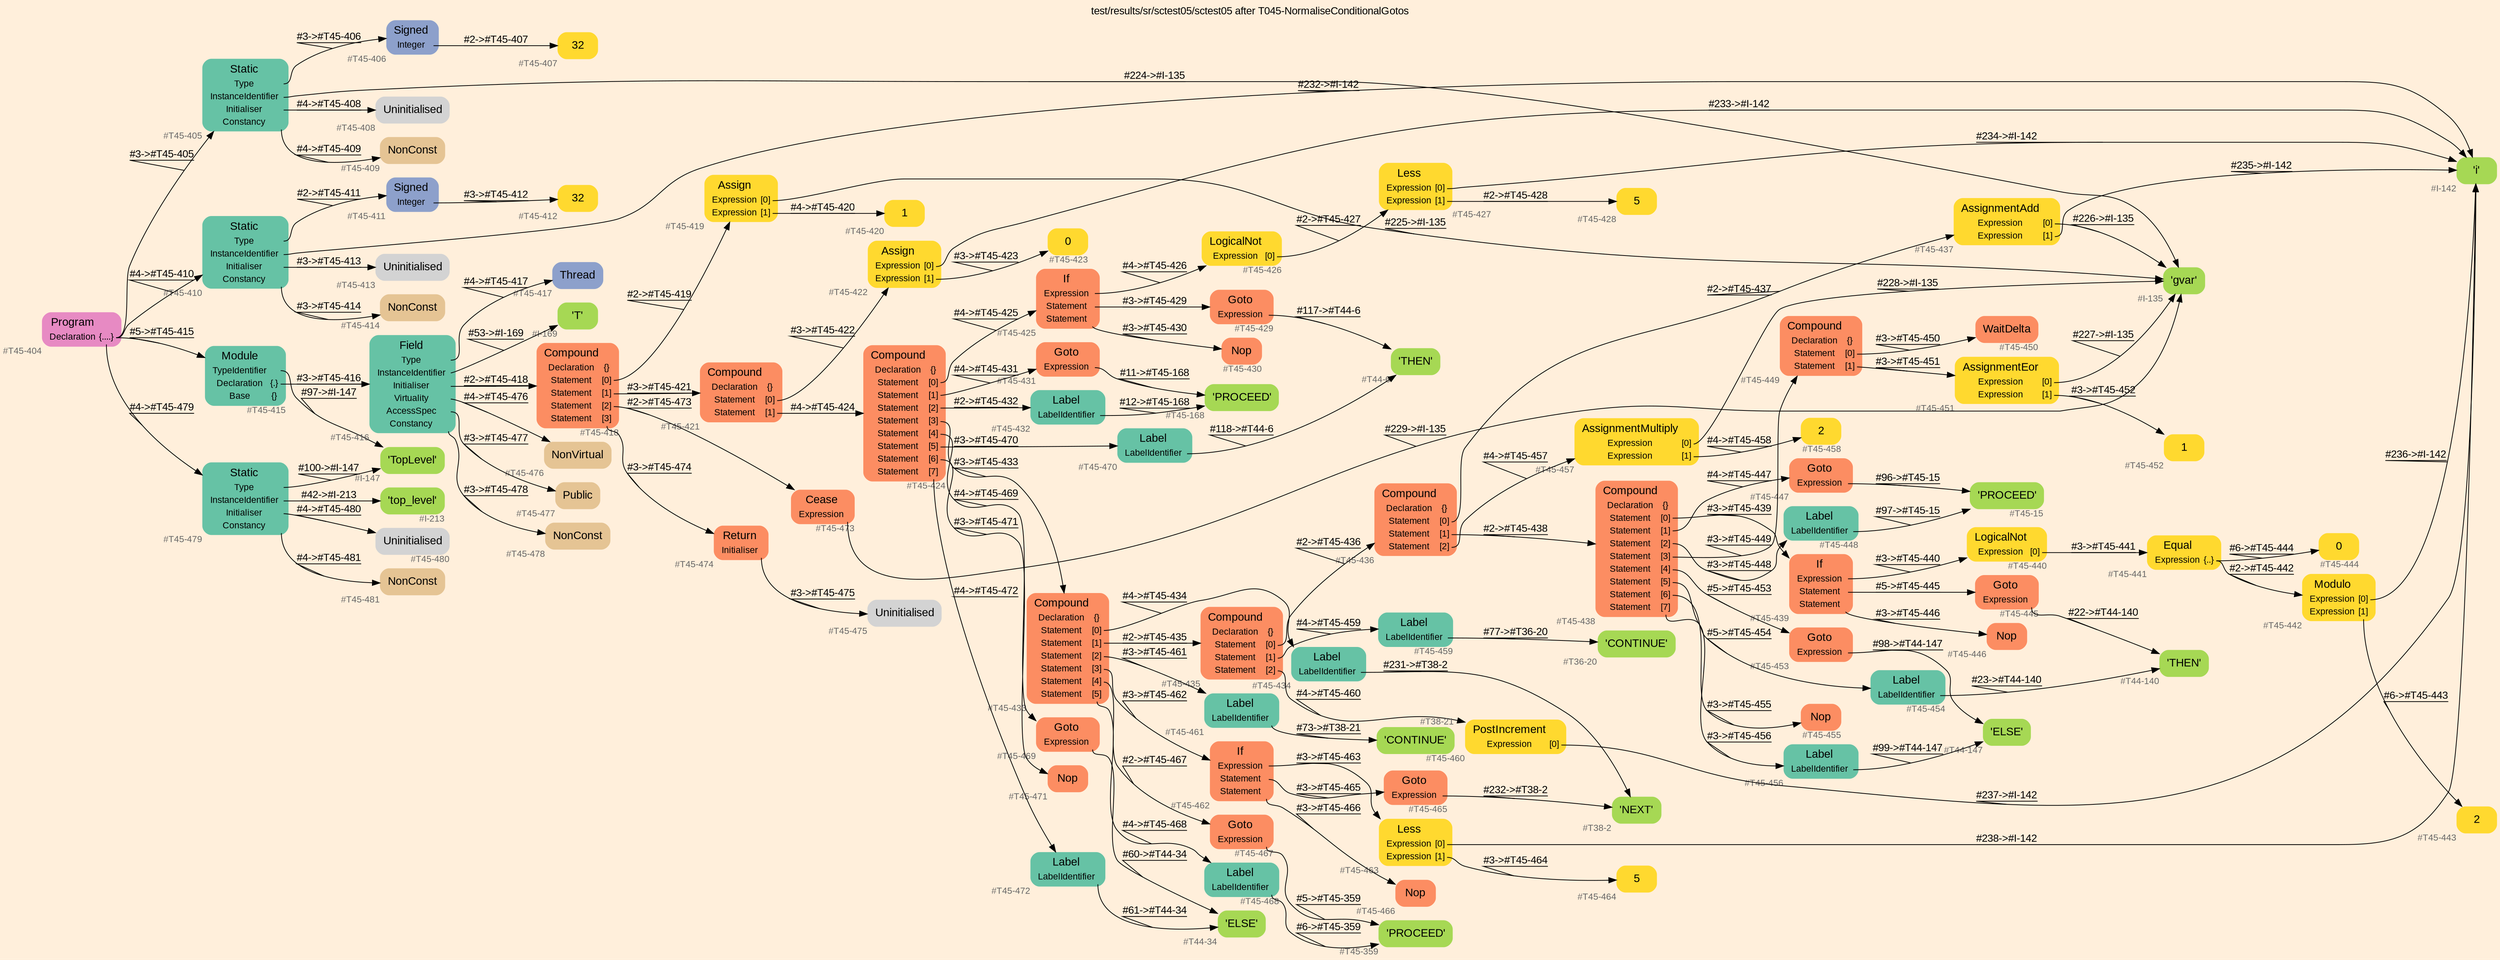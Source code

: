 digraph "test/results/sr/sctest05/sctest05 after T045-NormaliseConditionalGotos" {
label = "test/results/sr/sctest05/sctest05 after T045-NormaliseConditionalGotos"
labelloc = t
graph [
    rankdir = "LR"
    ranksep = 0.3
    bgcolor = antiquewhite1
    color = black
    fontcolor = black
    fontname = "Arial"
];
node [
    fontname = "Arial"
];
edge [
    fontname = "Arial"
];

// -------------------- node figure --------------------
// -------- block #T45-404 ----------
"#T45-404" [
    fillcolor = "/set28/4"
    xlabel = "#T45-404"
    fontsize = "12"
    fontcolor = grey40
    shape = "plaintext"
    label = <<TABLE BORDER="0" CELLBORDER="0" CELLSPACING="0">
     <TR><TD><FONT COLOR="black" POINT-SIZE="15">Program</FONT></TD></TR>
     <TR><TD><FONT COLOR="black" POINT-SIZE="12">Declaration</FONT></TD><TD PORT="port0"><FONT COLOR="black" POINT-SIZE="12">{....}</FONT></TD></TR>
    </TABLE>>
    style = "rounded,filled"
];

// -------- block #T45-405 ----------
"#T45-405" [
    fillcolor = "/set28/1"
    xlabel = "#T45-405"
    fontsize = "12"
    fontcolor = grey40
    shape = "plaintext"
    label = <<TABLE BORDER="0" CELLBORDER="0" CELLSPACING="0">
     <TR><TD><FONT COLOR="black" POINT-SIZE="15">Static</FONT></TD></TR>
     <TR><TD><FONT COLOR="black" POINT-SIZE="12">Type</FONT></TD><TD PORT="port0"></TD></TR>
     <TR><TD><FONT COLOR="black" POINT-SIZE="12">InstanceIdentifier</FONT></TD><TD PORT="port1"></TD></TR>
     <TR><TD><FONT COLOR="black" POINT-SIZE="12">Initialiser</FONT></TD><TD PORT="port2"></TD></TR>
     <TR><TD><FONT COLOR="black" POINT-SIZE="12">Constancy</FONT></TD><TD PORT="port3"></TD></TR>
    </TABLE>>
    style = "rounded,filled"
];

// -------- block #T45-406 ----------
"#T45-406" [
    fillcolor = "/set28/3"
    xlabel = "#T45-406"
    fontsize = "12"
    fontcolor = grey40
    shape = "plaintext"
    label = <<TABLE BORDER="0" CELLBORDER="0" CELLSPACING="0">
     <TR><TD><FONT COLOR="black" POINT-SIZE="15">Signed</FONT></TD></TR>
     <TR><TD><FONT COLOR="black" POINT-SIZE="12">Integer</FONT></TD><TD PORT="port0"></TD></TR>
    </TABLE>>
    style = "rounded,filled"
];

// -------- block #T45-407 ----------
"#T45-407" [
    fillcolor = "/set28/6"
    xlabel = "#T45-407"
    fontsize = "12"
    fontcolor = grey40
    shape = "plaintext"
    label = <<TABLE BORDER="0" CELLBORDER="0" CELLSPACING="0">
     <TR><TD><FONT COLOR="black" POINT-SIZE="15">32</FONT></TD></TR>
    </TABLE>>
    style = "rounded,filled"
];

// -------- block #I-135 ----------
"#I-135" [
    fillcolor = "/set28/5"
    xlabel = "#I-135"
    fontsize = "12"
    fontcolor = grey40
    shape = "plaintext"
    label = <<TABLE BORDER="0" CELLBORDER="0" CELLSPACING="0">
     <TR><TD><FONT COLOR="black" POINT-SIZE="15">'gvar'</FONT></TD></TR>
    </TABLE>>
    style = "rounded,filled"
];

// -------- block #T45-408 ----------
"#T45-408" [
    xlabel = "#T45-408"
    fontsize = "12"
    fontcolor = grey40
    shape = "plaintext"
    label = <<TABLE BORDER="0" CELLBORDER="0" CELLSPACING="0">
     <TR><TD><FONT COLOR="black" POINT-SIZE="15">Uninitialised</FONT></TD></TR>
    </TABLE>>
    style = "rounded,filled"
];

// -------- block #T45-409 ----------
"#T45-409" [
    fillcolor = "/set28/7"
    xlabel = "#T45-409"
    fontsize = "12"
    fontcolor = grey40
    shape = "plaintext"
    label = <<TABLE BORDER="0" CELLBORDER="0" CELLSPACING="0">
     <TR><TD><FONT COLOR="black" POINT-SIZE="15">NonConst</FONT></TD></TR>
    </TABLE>>
    style = "rounded,filled"
];

// -------- block #T45-410 ----------
"#T45-410" [
    fillcolor = "/set28/1"
    xlabel = "#T45-410"
    fontsize = "12"
    fontcolor = grey40
    shape = "plaintext"
    label = <<TABLE BORDER="0" CELLBORDER="0" CELLSPACING="0">
     <TR><TD><FONT COLOR="black" POINT-SIZE="15">Static</FONT></TD></TR>
     <TR><TD><FONT COLOR="black" POINT-SIZE="12">Type</FONT></TD><TD PORT="port0"></TD></TR>
     <TR><TD><FONT COLOR="black" POINT-SIZE="12">InstanceIdentifier</FONT></TD><TD PORT="port1"></TD></TR>
     <TR><TD><FONT COLOR="black" POINT-SIZE="12">Initialiser</FONT></TD><TD PORT="port2"></TD></TR>
     <TR><TD><FONT COLOR="black" POINT-SIZE="12">Constancy</FONT></TD><TD PORT="port3"></TD></TR>
    </TABLE>>
    style = "rounded,filled"
];

// -------- block #T45-411 ----------
"#T45-411" [
    fillcolor = "/set28/3"
    xlabel = "#T45-411"
    fontsize = "12"
    fontcolor = grey40
    shape = "plaintext"
    label = <<TABLE BORDER="0" CELLBORDER="0" CELLSPACING="0">
     <TR><TD><FONT COLOR="black" POINT-SIZE="15">Signed</FONT></TD></TR>
     <TR><TD><FONT COLOR="black" POINT-SIZE="12">Integer</FONT></TD><TD PORT="port0"></TD></TR>
    </TABLE>>
    style = "rounded,filled"
];

// -------- block #T45-412 ----------
"#T45-412" [
    fillcolor = "/set28/6"
    xlabel = "#T45-412"
    fontsize = "12"
    fontcolor = grey40
    shape = "plaintext"
    label = <<TABLE BORDER="0" CELLBORDER="0" CELLSPACING="0">
     <TR><TD><FONT COLOR="black" POINT-SIZE="15">32</FONT></TD></TR>
    </TABLE>>
    style = "rounded,filled"
];

// -------- block #I-142 ----------
"#I-142" [
    fillcolor = "/set28/5"
    xlabel = "#I-142"
    fontsize = "12"
    fontcolor = grey40
    shape = "plaintext"
    label = <<TABLE BORDER="0" CELLBORDER="0" CELLSPACING="0">
     <TR><TD><FONT COLOR="black" POINT-SIZE="15">'i'</FONT></TD></TR>
    </TABLE>>
    style = "rounded,filled"
];

// -------- block #T45-413 ----------
"#T45-413" [
    xlabel = "#T45-413"
    fontsize = "12"
    fontcolor = grey40
    shape = "plaintext"
    label = <<TABLE BORDER="0" CELLBORDER="0" CELLSPACING="0">
     <TR><TD><FONT COLOR="black" POINT-SIZE="15">Uninitialised</FONT></TD></TR>
    </TABLE>>
    style = "rounded,filled"
];

// -------- block #T45-414 ----------
"#T45-414" [
    fillcolor = "/set28/7"
    xlabel = "#T45-414"
    fontsize = "12"
    fontcolor = grey40
    shape = "plaintext"
    label = <<TABLE BORDER="0" CELLBORDER="0" CELLSPACING="0">
     <TR><TD><FONT COLOR="black" POINT-SIZE="15">NonConst</FONT></TD></TR>
    </TABLE>>
    style = "rounded,filled"
];

// -------- block #T45-415 ----------
"#T45-415" [
    fillcolor = "/set28/1"
    xlabel = "#T45-415"
    fontsize = "12"
    fontcolor = grey40
    shape = "plaintext"
    label = <<TABLE BORDER="0" CELLBORDER="0" CELLSPACING="0">
     <TR><TD><FONT COLOR="black" POINT-SIZE="15">Module</FONT></TD></TR>
     <TR><TD><FONT COLOR="black" POINT-SIZE="12">TypeIdentifier</FONT></TD><TD PORT="port0"></TD></TR>
     <TR><TD><FONT COLOR="black" POINT-SIZE="12">Declaration</FONT></TD><TD PORT="port1"><FONT COLOR="black" POINT-SIZE="12">{.}</FONT></TD></TR>
     <TR><TD><FONT COLOR="black" POINT-SIZE="12">Base</FONT></TD><TD PORT="port2"><FONT COLOR="black" POINT-SIZE="12">{}</FONT></TD></TR>
    </TABLE>>
    style = "rounded,filled"
];

// -------- block #I-147 ----------
"#I-147" [
    fillcolor = "/set28/5"
    xlabel = "#I-147"
    fontsize = "12"
    fontcolor = grey40
    shape = "plaintext"
    label = <<TABLE BORDER="0" CELLBORDER="0" CELLSPACING="0">
     <TR><TD><FONT COLOR="black" POINT-SIZE="15">'TopLevel'</FONT></TD></TR>
    </TABLE>>
    style = "rounded,filled"
];

// -------- block #T45-416 ----------
"#T45-416" [
    fillcolor = "/set28/1"
    xlabel = "#T45-416"
    fontsize = "12"
    fontcolor = grey40
    shape = "plaintext"
    label = <<TABLE BORDER="0" CELLBORDER="0" CELLSPACING="0">
     <TR><TD><FONT COLOR="black" POINT-SIZE="15">Field</FONT></TD></TR>
     <TR><TD><FONT COLOR="black" POINT-SIZE="12">Type</FONT></TD><TD PORT="port0"></TD></TR>
     <TR><TD><FONT COLOR="black" POINT-SIZE="12">InstanceIdentifier</FONT></TD><TD PORT="port1"></TD></TR>
     <TR><TD><FONT COLOR="black" POINT-SIZE="12">Initialiser</FONT></TD><TD PORT="port2"></TD></TR>
     <TR><TD><FONT COLOR="black" POINT-SIZE="12">Virtuality</FONT></TD><TD PORT="port3"></TD></TR>
     <TR><TD><FONT COLOR="black" POINT-SIZE="12">AccessSpec</FONT></TD><TD PORT="port4"></TD></TR>
     <TR><TD><FONT COLOR="black" POINT-SIZE="12">Constancy</FONT></TD><TD PORT="port5"></TD></TR>
    </TABLE>>
    style = "rounded,filled"
];

// -------- block #T45-417 ----------
"#T45-417" [
    fillcolor = "/set28/3"
    xlabel = "#T45-417"
    fontsize = "12"
    fontcolor = grey40
    shape = "plaintext"
    label = <<TABLE BORDER="0" CELLBORDER="0" CELLSPACING="0">
     <TR><TD><FONT COLOR="black" POINT-SIZE="15">Thread</FONT></TD></TR>
    </TABLE>>
    style = "rounded,filled"
];

// -------- block #I-169 ----------
"#I-169" [
    fillcolor = "/set28/5"
    xlabel = "#I-169"
    fontsize = "12"
    fontcolor = grey40
    shape = "plaintext"
    label = <<TABLE BORDER="0" CELLBORDER="0" CELLSPACING="0">
     <TR><TD><FONT COLOR="black" POINT-SIZE="15">'T'</FONT></TD></TR>
    </TABLE>>
    style = "rounded,filled"
];

// -------- block #T45-418 ----------
"#T45-418" [
    fillcolor = "/set28/2"
    xlabel = "#T45-418"
    fontsize = "12"
    fontcolor = grey40
    shape = "plaintext"
    label = <<TABLE BORDER="0" CELLBORDER="0" CELLSPACING="0">
     <TR><TD><FONT COLOR="black" POINT-SIZE="15">Compound</FONT></TD></TR>
     <TR><TD><FONT COLOR="black" POINT-SIZE="12">Declaration</FONT></TD><TD PORT="port0"><FONT COLOR="black" POINT-SIZE="12">{}</FONT></TD></TR>
     <TR><TD><FONT COLOR="black" POINT-SIZE="12">Statement</FONT></TD><TD PORT="port1"><FONT COLOR="black" POINT-SIZE="12">[0]</FONT></TD></TR>
     <TR><TD><FONT COLOR="black" POINT-SIZE="12">Statement</FONT></TD><TD PORT="port2"><FONT COLOR="black" POINT-SIZE="12">[1]</FONT></TD></TR>
     <TR><TD><FONT COLOR="black" POINT-SIZE="12">Statement</FONT></TD><TD PORT="port3"><FONT COLOR="black" POINT-SIZE="12">[2]</FONT></TD></TR>
     <TR><TD><FONT COLOR="black" POINT-SIZE="12">Statement</FONT></TD><TD PORT="port4"><FONT COLOR="black" POINT-SIZE="12">[3]</FONT></TD></TR>
    </TABLE>>
    style = "rounded,filled"
];

// -------- block #T45-419 ----------
"#T45-419" [
    fillcolor = "/set28/6"
    xlabel = "#T45-419"
    fontsize = "12"
    fontcolor = grey40
    shape = "plaintext"
    label = <<TABLE BORDER="0" CELLBORDER="0" CELLSPACING="0">
     <TR><TD><FONT COLOR="black" POINT-SIZE="15">Assign</FONT></TD></TR>
     <TR><TD><FONT COLOR="black" POINT-SIZE="12">Expression</FONT></TD><TD PORT="port0"><FONT COLOR="black" POINT-SIZE="12">[0]</FONT></TD></TR>
     <TR><TD><FONT COLOR="black" POINT-SIZE="12">Expression</FONT></TD><TD PORT="port1"><FONT COLOR="black" POINT-SIZE="12">[1]</FONT></TD></TR>
    </TABLE>>
    style = "rounded,filled"
];

// -------- block #T45-420 ----------
"#T45-420" [
    fillcolor = "/set28/6"
    xlabel = "#T45-420"
    fontsize = "12"
    fontcolor = grey40
    shape = "plaintext"
    label = <<TABLE BORDER="0" CELLBORDER="0" CELLSPACING="0">
     <TR><TD><FONT COLOR="black" POINT-SIZE="15">1</FONT></TD></TR>
    </TABLE>>
    style = "rounded,filled"
];

// -------- block #T45-421 ----------
"#T45-421" [
    fillcolor = "/set28/2"
    xlabel = "#T45-421"
    fontsize = "12"
    fontcolor = grey40
    shape = "plaintext"
    label = <<TABLE BORDER="0" CELLBORDER="0" CELLSPACING="0">
     <TR><TD><FONT COLOR="black" POINT-SIZE="15">Compound</FONT></TD></TR>
     <TR><TD><FONT COLOR="black" POINT-SIZE="12">Declaration</FONT></TD><TD PORT="port0"><FONT COLOR="black" POINT-SIZE="12">{}</FONT></TD></TR>
     <TR><TD><FONT COLOR="black" POINT-SIZE="12">Statement</FONT></TD><TD PORT="port1"><FONT COLOR="black" POINT-SIZE="12">[0]</FONT></TD></TR>
     <TR><TD><FONT COLOR="black" POINT-SIZE="12">Statement</FONT></TD><TD PORT="port2"><FONT COLOR="black" POINT-SIZE="12">[1]</FONT></TD></TR>
    </TABLE>>
    style = "rounded,filled"
];

// -------- block #T45-422 ----------
"#T45-422" [
    fillcolor = "/set28/6"
    xlabel = "#T45-422"
    fontsize = "12"
    fontcolor = grey40
    shape = "plaintext"
    label = <<TABLE BORDER="0" CELLBORDER="0" CELLSPACING="0">
     <TR><TD><FONT COLOR="black" POINT-SIZE="15">Assign</FONT></TD></TR>
     <TR><TD><FONT COLOR="black" POINT-SIZE="12">Expression</FONT></TD><TD PORT="port0"><FONT COLOR="black" POINT-SIZE="12">[0]</FONT></TD></TR>
     <TR><TD><FONT COLOR="black" POINT-SIZE="12">Expression</FONT></TD><TD PORT="port1"><FONT COLOR="black" POINT-SIZE="12">[1]</FONT></TD></TR>
    </TABLE>>
    style = "rounded,filled"
];

// -------- block #T45-423 ----------
"#T45-423" [
    fillcolor = "/set28/6"
    xlabel = "#T45-423"
    fontsize = "12"
    fontcolor = grey40
    shape = "plaintext"
    label = <<TABLE BORDER="0" CELLBORDER="0" CELLSPACING="0">
     <TR><TD><FONT COLOR="black" POINT-SIZE="15">0</FONT></TD></TR>
    </TABLE>>
    style = "rounded,filled"
];

// -------- block #T45-424 ----------
"#T45-424" [
    fillcolor = "/set28/2"
    xlabel = "#T45-424"
    fontsize = "12"
    fontcolor = grey40
    shape = "plaintext"
    label = <<TABLE BORDER="0" CELLBORDER="0" CELLSPACING="0">
     <TR><TD><FONT COLOR="black" POINT-SIZE="15">Compound</FONT></TD></TR>
     <TR><TD><FONT COLOR="black" POINT-SIZE="12">Declaration</FONT></TD><TD PORT="port0"><FONT COLOR="black" POINT-SIZE="12">{}</FONT></TD></TR>
     <TR><TD><FONT COLOR="black" POINT-SIZE="12">Statement</FONT></TD><TD PORT="port1"><FONT COLOR="black" POINT-SIZE="12">[0]</FONT></TD></TR>
     <TR><TD><FONT COLOR="black" POINT-SIZE="12">Statement</FONT></TD><TD PORT="port2"><FONT COLOR="black" POINT-SIZE="12">[1]</FONT></TD></TR>
     <TR><TD><FONT COLOR="black" POINT-SIZE="12">Statement</FONT></TD><TD PORT="port3"><FONT COLOR="black" POINT-SIZE="12">[2]</FONT></TD></TR>
     <TR><TD><FONT COLOR="black" POINT-SIZE="12">Statement</FONT></TD><TD PORT="port4"><FONT COLOR="black" POINT-SIZE="12">[3]</FONT></TD></TR>
     <TR><TD><FONT COLOR="black" POINT-SIZE="12">Statement</FONT></TD><TD PORT="port5"><FONT COLOR="black" POINT-SIZE="12">[4]</FONT></TD></TR>
     <TR><TD><FONT COLOR="black" POINT-SIZE="12">Statement</FONT></TD><TD PORT="port6"><FONT COLOR="black" POINT-SIZE="12">[5]</FONT></TD></TR>
     <TR><TD><FONT COLOR="black" POINT-SIZE="12">Statement</FONT></TD><TD PORT="port7"><FONT COLOR="black" POINT-SIZE="12">[6]</FONT></TD></TR>
     <TR><TD><FONT COLOR="black" POINT-SIZE="12">Statement</FONT></TD><TD PORT="port8"><FONT COLOR="black" POINT-SIZE="12">[7]</FONT></TD></TR>
    </TABLE>>
    style = "rounded,filled"
];

// -------- block #T45-425 ----------
"#T45-425" [
    fillcolor = "/set28/2"
    xlabel = "#T45-425"
    fontsize = "12"
    fontcolor = grey40
    shape = "plaintext"
    label = <<TABLE BORDER="0" CELLBORDER="0" CELLSPACING="0">
     <TR><TD><FONT COLOR="black" POINT-SIZE="15">If</FONT></TD></TR>
     <TR><TD><FONT COLOR="black" POINT-SIZE="12">Expression</FONT></TD><TD PORT="port0"></TD></TR>
     <TR><TD><FONT COLOR="black" POINT-SIZE="12">Statement</FONT></TD><TD PORT="port1"></TD></TR>
     <TR><TD><FONT COLOR="black" POINT-SIZE="12">Statement</FONT></TD><TD PORT="port2"></TD></TR>
    </TABLE>>
    style = "rounded,filled"
];

// -------- block #T45-426 ----------
"#T45-426" [
    fillcolor = "/set28/6"
    xlabel = "#T45-426"
    fontsize = "12"
    fontcolor = grey40
    shape = "plaintext"
    label = <<TABLE BORDER="0" CELLBORDER="0" CELLSPACING="0">
     <TR><TD><FONT COLOR="black" POINT-SIZE="15">LogicalNot</FONT></TD></TR>
     <TR><TD><FONT COLOR="black" POINT-SIZE="12">Expression</FONT></TD><TD PORT="port0"><FONT COLOR="black" POINT-SIZE="12">[0]</FONT></TD></TR>
    </TABLE>>
    style = "rounded,filled"
];

// -------- block #T45-427 ----------
"#T45-427" [
    fillcolor = "/set28/6"
    xlabel = "#T45-427"
    fontsize = "12"
    fontcolor = grey40
    shape = "plaintext"
    label = <<TABLE BORDER="0" CELLBORDER="0" CELLSPACING="0">
     <TR><TD><FONT COLOR="black" POINT-SIZE="15">Less</FONT></TD></TR>
     <TR><TD><FONT COLOR="black" POINT-SIZE="12">Expression</FONT></TD><TD PORT="port0"><FONT COLOR="black" POINT-SIZE="12">[0]</FONT></TD></TR>
     <TR><TD><FONT COLOR="black" POINT-SIZE="12">Expression</FONT></TD><TD PORT="port1"><FONT COLOR="black" POINT-SIZE="12">[1]</FONT></TD></TR>
    </TABLE>>
    style = "rounded,filled"
];

// -------- block #T45-428 ----------
"#T45-428" [
    fillcolor = "/set28/6"
    xlabel = "#T45-428"
    fontsize = "12"
    fontcolor = grey40
    shape = "plaintext"
    label = <<TABLE BORDER="0" CELLBORDER="0" CELLSPACING="0">
     <TR><TD><FONT COLOR="black" POINT-SIZE="15">5</FONT></TD></TR>
    </TABLE>>
    style = "rounded,filled"
];

// -------- block #T45-429 ----------
"#T45-429" [
    fillcolor = "/set28/2"
    xlabel = "#T45-429"
    fontsize = "12"
    fontcolor = grey40
    shape = "plaintext"
    label = <<TABLE BORDER="0" CELLBORDER="0" CELLSPACING="0">
     <TR><TD><FONT COLOR="black" POINT-SIZE="15">Goto</FONT></TD></TR>
     <TR><TD><FONT COLOR="black" POINT-SIZE="12">Expression</FONT></TD><TD PORT="port0"></TD></TR>
    </TABLE>>
    style = "rounded,filled"
];

// -------- block #T44-6 ----------
"#T44-6" [
    fillcolor = "/set28/5"
    xlabel = "#T44-6"
    fontsize = "12"
    fontcolor = grey40
    shape = "plaintext"
    label = <<TABLE BORDER="0" CELLBORDER="0" CELLSPACING="0">
     <TR><TD><FONT COLOR="black" POINT-SIZE="15">'THEN'</FONT></TD></TR>
    </TABLE>>
    style = "rounded,filled"
];

// -------- block #T45-430 ----------
"#T45-430" [
    fillcolor = "/set28/2"
    xlabel = "#T45-430"
    fontsize = "12"
    fontcolor = grey40
    shape = "plaintext"
    label = <<TABLE BORDER="0" CELLBORDER="0" CELLSPACING="0">
     <TR><TD><FONT COLOR="black" POINT-SIZE="15">Nop</FONT></TD></TR>
    </TABLE>>
    style = "rounded,filled"
];

// -------- block #T45-431 ----------
"#T45-431" [
    fillcolor = "/set28/2"
    xlabel = "#T45-431"
    fontsize = "12"
    fontcolor = grey40
    shape = "plaintext"
    label = <<TABLE BORDER="0" CELLBORDER="0" CELLSPACING="0">
     <TR><TD><FONT COLOR="black" POINT-SIZE="15">Goto</FONT></TD></TR>
     <TR><TD><FONT COLOR="black" POINT-SIZE="12">Expression</FONT></TD><TD PORT="port0"></TD></TR>
    </TABLE>>
    style = "rounded,filled"
];

// -------- block #T45-168 ----------
"#T45-168" [
    fillcolor = "/set28/5"
    xlabel = "#T45-168"
    fontsize = "12"
    fontcolor = grey40
    shape = "plaintext"
    label = <<TABLE BORDER="0" CELLBORDER="0" CELLSPACING="0">
     <TR><TD><FONT COLOR="black" POINT-SIZE="15">'PROCEED'</FONT></TD></TR>
    </TABLE>>
    style = "rounded,filled"
];

// -------- block #T45-432 ----------
"#T45-432" [
    fillcolor = "/set28/1"
    xlabel = "#T45-432"
    fontsize = "12"
    fontcolor = grey40
    shape = "plaintext"
    label = <<TABLE BORDER="0" CELLBORDER="0" CELLSPACING="0">
     <TR><TD><FONT COLOR="black" POINT-SIZE="15">Label</FONT></TD></TR>
     <TR><TD><FONT COLOR="black" POINT-SIZE="12">LabelIdentifier</FONT></TD><TD PORT="port0"></TD></TR>
    </TABLE>>
    style = "rounded,filled"
];

// -------- block #T45-433 ----------
"#T45-433" [
    fillcolor = "/set28/2"
    xlabel = "#T45-433"
    fontsize = "12"
    fontcolor = grey40
    shape = "plaintext"
    label = <<TABLE BORDER="0" CELLBORDER="0" CELLSPACING="0">
     <TR><TD><FONT COLOR="black" POINT-SIZE="15">Compound</FONT></TD></TR>
     <TR><TD><FONT COLOR="black" POINT-SIZE="12">Declaration</FONT></TD><TD PORT="port0"><FONT COLOR="black" POINT-SIZE="12">{}</FONT></TD></TR>
     <TR><TD><FONT COLOR="black" POINT-SIZE="12">Statement</FONT></TD><TD PORT="port1"><FONT COLOR="black" POINT-SIZE="12">[0]</FONT></TD></TR>
     <TR><TD><FONT COLOR="black" POINT-SIZE="12">Statement</FONT></TD><TD PORT="port2"><FONT COLOR="black" POINT-SIZE="12">[1]</FONT></TD></TR>
     <TR><TD><FONT COLOR="black" POINT-SIZE="12">Statement</FONT></TD><TD PORT="port3"><FONT COLOR="black" POINT-SIZE="12">[2]</FONT></TD></TR>
     <TR><TD><FONT COLOR="black" POINT-SIZE="12">Statement</FONT></TD><TD PORT="port4"><FONT COLOR="black" POINT-SIZE="12">[3]</FONT></TD></TR>
     <TR><TD><FONT COLOR="black" POINT-SIZE="12">Statement</FONT></TD><TD PORT="port5"><FONT COLOR="black" POINT-SIZE="12">[4]</FONT></TD></TR>
     <TR><TD><FONT COLOR="black" POINT-SIZE="12">Statement</FONT></TD><TD PORT="port6"><FONT COLOR="black" POINT-SIZE="12">[5]</FONT></TD></TR>
    </TABLE>>
    style = "rounded,filled"
];

// -------- block #T45-434 ----------
"#T45-434" [
    fillcolor = "/set28/1"
    xlabel = "#T45-434"
    fontsize = "12"
    fontcolor = grey40
    shape = "plaintext"
    label = <<TABLE BORDER="0" CELLBORDER="0" CELLSPACING="0">
     <TR><TD><FONT COLOR="black" POINT-SIZE="15">Label</FONT></TD></TR>
     <TR><TD><FONT COLOR="black" POINT-SIZE="12">LabelIdentifier</FONT></TD><TD PORT="port0"></TD></TR>
    </TABLE>>
    style = "rounded,filled"
];

// -------- block #T38-2 ----------
"#T38-2" [
    fillcolor = "/set28/5"
    xlabel = "#T38-2"
    fontsize = "12"
    fontcolor = grey40
    shape = "plaintext"
    label = <<TABLE BORDER="0" CELLBORDER="0" CELLSPACING="0">
     <TR><TD><FONT COLOR="black" POINT-SIZE="15">'NEXT'</FONT></TD></TR>
    </TABLE>>
    style = "rounded,filled"
];

// -------- block #T45-435 ----------
"#T45-435" [
    fillcolor = "/set28/2"
    xlabel = "#T45-435"
    fontsize = "12"
    fontcolor = grey40
    shape = "plaintext"
    label = <<TABLE BORDER="0" CELLBORDER="0" CELLSPACING="0">
     <TR><TD><FONT COLOR="black" POINT-SIZE="15">Compound</FONT></TD></TR>
     <TR><TD><FONT COLOR="black" POINT-SIZE="12">Declaration</FONT></TD><TD PORT="port0"><FONT COLOR="black" POINT-SIZE="12">{}</FONT></TD></TR>
     <TR><TD><FONT COLOR="black" POINT-SIZE="12">Statement</FONT></TD><TD PORT="port1"><FONT COLOR="black" POINT-SIZE="12">[0]</FONT></TD></TR>
     <TR><TD><FONT COLOR="black" POINT-SIZE="12">Statement</FONT></TD><TD PORT="port2"><FONT COLOR="black" POINT-SIZE="12">[1]</FONT></TD></TR>
     <TR><TD><FONT COLOR="black" POINT-SIZE="12">Statement</FONT></TD><TD PORT="port3"><FONT COLOR="black" POINT-SIZE="12">[2]</FONT></TD></TR>
    </TABLE>>
    style = "rounded,filled"
];

// -------- block #T45-436 ----------
"#T45-436" [
    fillcolor = "/set28/2"
    xlabel = "#T45-436"
    fontsize = "12"
    fontcolor = grey40
    shape = "plaintext"
    label = <<TABLE BORDER="0" CELLBORDER="0" CELLSPACING="0">
     <TR><TD><FONT COLOR="black" POINT-SIZE="15">Compound</FONT></TD></TR>
     <TR><TD><FONT COLOR="black" POINT-SIZE="12">Declaration</FONT></TD><TD PORT="port0"><FONT COLOR="black" POINT-SIZE="12">{}</FONT></TD></TR>
     <TR><TD><FONT COLOR="black" POINT-SIZE="12">Statement</FONT></TD><TD PORT="port1"><FONT COLOR="black" POINT-SIZE="12">[0]</FONT></TD></TR>
     <TR><TD><FONT COLOR="black" POINT-SIZE="12">Statement</FONT></TD><TD PORT="port2"><FONT COLOR="black" POINT-SIZE="12">[1]</FONT></TD></TR>
     <TR><TD><FONT COLOR="black" POINT-SIZE="12">Statement</FONT></TD><TD PORT="port3"><FONT COLOR="black" POINT-SIZE="12">[2]</FONT></TD></TR>
    </TABLE>>
    style = "rounded,filled"
];

// -------- block #T45-437 ----------
"#T45-437" [
    fillcolor = "/set28/6"
    xlabel = "#T45-437"
    fontsize = "12"
    fontcolor = grey40
    shape = "plaintext"
    label = <<TABLE BORDER="0" CELLBORDER="0" CELLSPACING="0">
     <TR><TD><FONT COLOR="black" POINT-SIZE="15">AssignmentAdd</FONT></TD></TR>
     <TR><TD><FONT COLOR="black" POINT-SIZE="12">Expression</FONT></TD><TD PORT="port0"><FONT COLOR="black" POINT-SIZE="12">[0]</FONT></TD></TR>
     <TR><TD><FONT COLOR="black" POINT-SIZE="12">Expression</FONT></TD><TD PORT="port1"><FONT COLOR="black" POINT-SIZE="12">[1]</FONT></TD></TR>
    </TABLE>>
    style = "rounded,filled"
];

// -------- block #T45-438 ----------
"#T45-438" [
    fillcolor = "/set28/2"
    xlabel = "#T45-438"
    fontsize = "12"
    fontcolor = grey40
    shape = "plaintext"
    label = <<TABLE BORDER="0" CELLBORDER="0" CELLSPACING="0">
     <TR><TD><FONT COLOR="black" POINT-SIZE="15">Compound</FONT></TD></TR>
     <TR><TD><FONT COLOR="black" POINT-SIZE="12">Declaration</FONT></TD><TD PORT="port0"><FONT COLOR="black" POINT-SIZE="12">{}</FONT></TD></TR>
     <TR><TD><FONT COLOR="black" POINT-SIZE="12">Statement</FONT></TD><TD PORT="port1"><FONT COLOR="black" POINT-SIZE="12">[0]</FONT></TD></TR>
     <TR><TD><FONT COLOR="black" POINT-SIZE="12">Statement</FONT></TD><TD PORT="port2"><FONT COLOR="black" POINT-SIZE="12">[1]</FONT></TD></TR>
     <TR><TD><FONT COLOR="black" POINT-SIZE="12">Statement</FONT></TD><TD PORT="port3"><FONT COLOR="black" POINT-SIZE="12">[2]</FONT></TD></TR>
     <TR><TD><FONT COLOR="black" POINT-SIZE="12">Statement</FONT></TD><TD PORT="port4"><FONT COLOR="black" POINT-SIZE="12">[3]</FONT></TD></TR>
     <TR><TD><FONT COLOR="black" POINT-SIZE="12">Statement</FONT></TD><TD PORT="port5"><FONT COLOR="black" POINT-SIZE="12">[4]</FONT></TD></TR>
     <TR><TD><FONT COLOR="black" POINT-SIZE="12">Statement</FONT></TD><TD PORT="port6"><FONT COLOR="black" POINT-SIZE="12">[5]</FONT></TD></TR>
     <TR><TD><FONT COLOR="black" POINT-SIZE="12">Statement</FONT></TD><TD PORT="port7"><FONT COLOR="black" POINT-SIZE="12">[6]</FONT></TD></TR>
     <TR><TD><FONT COLOR="black" POINT-SIZE="12">Statement</FONT></TD><TD PORT="port8"><FONT COLOR="black" POINT-SIZE="12">[7]</FONT></TD></TR>
    </TABLE>>
    style = "rounded,filled"
];

// -------- block #T45-439 ----------
"#T45-439" [
    fillcolor = "/set28/2"
    xlabel = "#T45-439"
    fontsize = "12"
    fontcolor = grey40
    shape = "plaintext"
    label = <<TABLE BORDER="0" CELLBORDER="0" CELLSPACING="0">
     <TR><TD><FONT COLOR="black" POINT-SIZE="15">If</FONT></TD></TR>
     <TR><TD><FONT COLOR="black" POINT-SIZE="12">Expression</FONT></TD><TD PORT="port0"></TD></TR>
     <TR><TD><FONT COLOR="black" POINT-SIZE="12">Statement</FONT></TD><TD PORT="port1"></TD></TR>
     <TR><TD><FONT COLOR="black" POINT-SIZE="12">Statement</FONT></TD><TD PORT="port2"></TD></TR>
    </TABLE>>
    style = "rounded,filled"
];

// -------- block #T45-440 ----------
"#T45-440" [
    fillcolor = "/set28/6"
    xlabel = "#T45-440"
    fontsize = "12"
    fontcolor = grey40
    shape = "plaintext"
    label = <<TABLE BORDER="0" CELLBORDER="0" CELLSPACING="0">
     <TR><TD><FONT COLOR="black" POINT-SIZE="15">LogicalNot</FONT></TD></TR>
     <TR><TD><FONT COLOR="black" POINT-SIZE="12">Expression</FONT></TD><TD PORT="port0"><FONT COLOR="black" POINT-SIZE="12">[0]</FONT></TD></TR>
    </TABLE>>
    style = "rounded,filled"
];

// -------- block #T45-441 ----------
"#T45-441" [
    fillcolor = "/set28/6"
    xlabel = "#T45-441"
    fontsize = "12"
    fontcolor = grey40
    shape = "plaintext"
    label = <<TABLE BORDER="0" CELLBORDER="0" CELLSPACING="0">
     <TR><TD><FONT COLOR="black" POINT-SIZE="15">Equal</FONT></TD></TR>
     <TR><TD><FONT COLOR="black" POINT-SIZE="12">Expression</FONT></TD><TD PORT="port0"><FONT COLOR="black" POINT-SIZE="12">{..}</FONT></TD></TR>
    </TABLE>>
    style = "rounded,filled"
];

// -------- block #T45-442 ----------
"#T45-442" [
    fillcolor = "/set28/6"
    xlabel = "#T45-442"
    fontsize = "12"
    fontcolor = grey40
    shape = "plaintext"
    label = <<TABLE BORDER="0" CELLBORDER="0" CELLSPACING="0">
     <TR><TD><FONT COLOR="black" POINT-SIZE="15">Modulo</FONT></TD></TR>
     <TR><TD><FONT COLOR="black" POINT-SIZE="12">Expression</FONT></TD><TD PORT="port0"><FONT COLOR="black" POINT-SIZE="12">[0]</FONT></TD></TR>
     <TR><TD><FONT COLOR="black" POINT-SIZE="12">Expression</FONT></TD><TD PORT="port1"><FONT COLOR="black" POINT-SIZE="12">[1]</FONT></TD></TR>
    </TABLE>>
    style = "rounded,filled"
];

// -------- block #T45-443 ----------
"#T45-443" [
    fillcolor = "/set28/6"
    xlabel = "#T45-443"
    fontsize = "12"
    fontcolor = grey40
    shape = "plaintext"
    label = <<TABLE BORDER="0" CELLBORDER="0" CELLSPACING="0">
     <TR><TD><FONT COLOR="black" POINT-SIZE="15">2</FONT></TD></TR>
    </TABLE>>
    style = "rounded,filled"
];

// -------- block #T45-444 ----------
"#T45-444" [
    fillcolor = "/set28/6"
    xlabel = "#T45-444"
    fontsize = "12"
    fontcolor = grey40
    shape = "plaintext"
    label = <<TABLE BORDER="0" CELLBORDER="0" CELLSPACING="0">
     <TR><TD><FONT COLOR="black" POINT-SIZE="15">0</FONT></TD></TR>
    </TABLE>>
    style = "rounded,filled"
];

// -------- block #T45-445 ----------
"#T45-445" [
    fillcolor = "/set28/2"
    xlabel = "#T45-445"
    fontsize = "12"
    fontcolor = grey40
    shape = "plaintext"
    label = <<TABLE BORDER="0" CELLBORDER="0" CELLSPACING="0">
     <TR><TD><FONT COLOR="black" POINT-SIZE="15">Goto</FONT></TD></TR>
     <TR><TD><FONT COLOR="black" POINT-SIZE="12">Expression</FONT></TD><TD PORT="port0"></TD></TR>
    </TABLE>>
    style = "rounded,filled"
];

// -------- block #T44-140 ----------
"#T44-140" [
    fillcolor = "/set28/5"
    xlabel = "#T44-140"
    fontsize = "12"
    fontcolor = grey40
    shape = "plaintext"
    label = <<TABLE BORDER="0" CELLBORDER="0" CELLSPACING="0">
     <TR><TD><FONT COLOR="black" POINT-SIZE="15">'THEN'</FONT></TD></TR>
    </TABLE>>
    style = "rounded,filled"
];

// -------- block #T45-446 ----------
"#T45-446" [
    fillcolor = "/set28/2"
    xlabel = "#T45-446"
    fontsize = "12"
    fontcolor = grey40
    shape = "plaintext"
    label = <<TABLE BORDER="0" CELLBORDER="0" CELLSPACING="0">
     <TR><TD><FONT COLOR="black" POINT-SIZE="15">Nop</FONT></TD></TR>
    </TABLE>>
    style = "rounded,filled"
];

// -------- block #T45-447 ----------
"#T45-447" [
    fillcolor = "/set28/2"
    xlabel = "#T45-447"
    fontsize = "12"
    fontcolor = grey40
    shape = "plaintext"
    label = <<TABLE BORDER="0" CELLBORDER="0" CELLSPACING="0">
     <TR><TD><FONT COLOR="black" POINT-SIZE="15">Goto</FONT></TD></TR>
     <TR><TD><FONT COLOR="black" POINT-SIZE="12">Expression</FONT></TD><TD PORT="port0"></TD></TR>
    </TABLE>>
    style = "rounded,filled"
];

// -------- block #T45-15 ----------
"#T45-15" [
    fillcolor = "/set28/5"
    xlabel = "#T45-15"
    fontsize = "12"
    fontcolor = grey40
    shape = "plaintext"
    label = <<TABLE BORDER="0" CELLBORDER="0" CELLSPACING="0">
     <TR><TD><FONT COLOR="black" POINT-SIZE="15">'PROCEED'</FONT></TD></TR>
    </TABLE>>
    style = "rounded,filled"
];

// -------- block #T45-448 ----------
"#T45-448" [
    fillcolor = "/set28/1"
    xlabel = "#T45-448"
    fontsize = "12"
    fontcolor = grey40
    shape = "plaintext"
    label = <<TABLE BORDER="0" CELLBORDER="0" CELLSPACING="0">
     <TR><TD><FONT COLOR="black" POINT-SIZE="15">Label</FONT></TD></TR>
     <TR><TD><FONT COLOR="black" POINT-SIZE="12">LabelIdentifier</FONT></TD><TD PORT="port0"></TD></TR>
    </TABLE>>
    style = "rounded,filled"
];

// -------- block #T45-449 ----------
"#T45-449" [
    fillcolor = "/set28/2"
    xlabel = "#T45-449"
    fontsize = "12"
    fontcolor = grey40
    shape = "plaintext"
    label = <<TABLE BORDER="0" CELLBORDER="0" CELLSPACING="0">
     <TR><TD><FONT COLOR="black" POINT-SIZE="15">Compound</FONT></TD></TR>
     <TR><TD><FONT COLOR="black" POINT-SIZE="12">Declaration</FONT></TD><TD PORT="port0"><FONT COLOR="black" POINT-SIZE="12">{}</FONT></TD></TR>
     <TR><TD><FONT COLOR="black" POINT-SIZE="12">Statement</FONT></TD><TD PORT="port1"><FONT COLOR="black" POINT-SIZE="12">[0]</FONT></TD></TR>
     <TR><TD><FONT COLOR="black" POINT-SIZE="12">Statement</FONT></TD><TD PORT="port2"><FONT COLOR="black" POINT-SIZE="12">[1]</FONT></TD></TR>
    </TABLE>>
    style = "rounded,filled"
];

// -------- block #T45-450 ----------
"#T45-450" [
    fillcolor = "/set28/2"
    xlabel = "#T45-450"
    fontsize = "12"
    fontcolor = grey40
    shape = "plaintext"
    label = <<TABLE BORDER="0" CELLBORDER="0" CELLSPACING="0">
     <TR><TD><FONT COLOR="black" POINT-SIZE="15">WaitDelta</FONT></TD></TR>
    </TABLE>>
    style = "rounded,filled"
];

// -------- block #T45-451 ----------
"#T45-451" [
    fillcolor = "/set28/6"
    xlabel = "#T45-451"
    fontsize = "12"
    fontcolor = grey40
    shape = "plaintext"
    label = <<TABLE BORDER="0" CELLBORDER="0" CELLSPACING="0">
     <TR><TD><FONT COLOR="black" POINT-SIZE="15">AssignmentEor</FONT></TD></TR>
     <TR><TD><FONT COLOR="black" POINT-SIZE="12">Expression</FONT></TD><TD PORT="port0"><FONT COLOR="black" POINT-SIZE="12">[0]</FONT></TD></TR>
     <TR><TD><FONT COLOR="black" POINT-SIZE="12">Expression</FONT></TD><TD PORT="port1"><FONT COLOR="black" POINT-SIZE="12">[1]</FONT></TD></TR>
    </TABLE>>
    style = "rounded,filled"
];

// -------- block #T45-452 ----------
"#T45-452" [
    fillcolor = "/set28/6"
    xlabel = "#T45-452"
    fontsize = "12"
    fontcolor = grey40
    shape = "plaintext"
    label = <<TABLE BORDER="0" CELLBORDER="0" CELLSPACING="0">
     <TR><TD><FONT COLOR="black" POINT-SIZE="15">1</FONT></TD></TR>
    </TABLE>>
    style = "rounded,filled"
];

// -------- block #T45-453 ----------
"#T45-453" [
    fillcolor = "/set28/2"
    xlabel = "#T45-453"
    fontsize = "12"
    fontcolor = grey40
    shape = "plaintext"
    label = <<TABLE BORDER="0" CELLBORDER="0" CELLSPACING="0">
     <TR><TD><FONT COLOR="black" POINT-SIZE="15">Goto</FONT></TD></TR>
     <TR><TD><FONT COLOR="black" POINT-SIZE="12">Expression</FONT></TD><TD PORT="port0"></TD></TR>
    </TABLE>>
    style = "rounded,filled"
];

// -------- block #T44-147 ----------
"#T44-147" [
    fillcolor = "/set28/5"
    xlabel = "#T44-147"
    fontsize = "12"
    fontcolor = grey40
    shape = "plaintext"
    label = <<TABLE BORDER="0" CELLBORDER="0" CELLSPACING="0">
     <TR><TD><FONT COLOR="black" POINT-SIZE="15">'ELSE'</FONT></TD></TR>
    </TABLE>>
    style = "rounded,filled"
];

// -------- block #T45-454 ----------
"#T45-454" [
    fillcolor = "/set28/1"
    xlabel = "#T45-454"
    fontsize = "12"
    fontcolor = grey40
    shape = "plaintext"
    label = <<TABLE BORDER="0" CELLBORDER="0" CELLSPACING="0">
     <TR><TD><FONT COLOR="black" POINT-SIZE="15">Label</FONT></TD></TR>
     <TR><TD><FONT COLOR="black" POINT-SIZE="12">LabelIdentifier</FONT></TD><TD PORT="port0"></TD></TR>
    </TABLE>>
    style = "rounded,filled"
];

// -------- block #T45-455 ----------
"#T45-455" [
    fillcolor = "/set28/2"
    xlabel = "#T45-455"
    fontsize = "12"
    fontcolor = grey40
    shape = "plaintext"
    label = <<TABLE BORDER="0" CELLBORDER="0" CELLSPACING="0">
     <TR><TD><FONT COLOR="black" POINT-SIZE="15">Nop</FONT></TD></TR>
    </TABLE>>
    style = "rounded,filled"
];

// -------- block #T45-456 ----------
"#T45-456" [
    fillcolor = "/set28/1"
    xlabel = "#T45-456"
    fontsize = "12"
    fontcolor = grey40
    shape = "plaintext"
    label = <<TABLE BORDER="0" CELLBORDER="0" CELLSPACING="0">
     <TR><TD><FONT COLOR="black" POINT-SIZE="15">Label</FONT></TD></TR>
     <TR><TD><FONT COLOR="black" POINT-SIZE="12">LabelIdentifier</FONT></TD><TD PORT="port0"></TD></TR>
    </TABLE>>
    style = "rounded,filled"
];

// -------- block #T45-457 ----------
"#T45-457" [
    fillcolor = "/set28/6"
    xlabel = "#T45-457"
    fontsize = "12"
    fontcolor = grey40
    shape = "plaintext"
    label = <<TABLE BORDER="0" CELLBORDER="0" CELLSPACING="0">
     <TR><TD><FONT COLOR="black" POINT-SIZE="15">AssignmentMultiply</FONT></TD></TR>
     <TR><TD><FONT COLOR="black" POINT-SIZE="12">Expression</FONT></TD><TD PORT="port0"><FONT COLOR="black" POINT-SIZE="12">[0]</FONT></TD></TR>
     <TR><TD><FONT COLOR="black" POINT-SIZE="12">Expression</FONT></TD><TD PORT="port1"><FONT COLOR="black" POINT-SIZE="12">[1]</FONT></TD></TR>
    </TABLE>>
    style = "rounded,filled"
];

// -------- block #T45-458 ----------
"#T45-458" [
    fillcolor = "/set28/6"
    xlabel = "#T45-458"
    fontsize = "12"
    fontcolor = grey40
    shape = "plaintext"
    label = <<TABLE BORDER="0" CELLBORDER="0" CELLSPACING="0">
     <TR><TD><FONT COLOR="black" POINT-SIZE="15">2</FONT></TD></TR>
    </TABLE>>
    style = "rounded,filled"
];

// -------- block #T45-459 ----------
"#T45-459" [
    fillcolor = "/set28/1"
    xlabel = "#T45-459"
    fontsize = "12"
    fontcolor = grey40
    shape = "plaintext"
    label = <<TABLE BORDER="0" CELLBORDER="0" CELLSPACING="0">
     <TR><TD><FONT COLOR="black" POINT-SIZE="15">Label</FONT></TD></TR>
     <TR><TD><FONT COLOR="black" POINT-SIZE="12">LabelIdentifier</FONT></TD><TD PORT="port0"></TD></TR>
    </TABLE>>
    style = "rounded,filled"
];

// -------- block #T36-20 ----------
"#T36-20" [
    fillcolor = "/set28/5"
    xlabel = "#T36-20"
    fontsize = "12"
    fontcolor = grey40
    shape = "plaintext"
    label = <<TABLE BORDER="0" CELLBORDER="0" CELLSPACING="0">
     <TR><TD><FONT COLOR="black" POINT-SIZE="15">'CONTINUE'</FONT></TD></TR>
    </TABLE>>
    style = "rounded,filled"
];

// -------- block #T45-460 ----------
"#T45-460" [
    fillcolor = "/set28/6"
    xlabel = "#T45-460"
    fontsize = "12"
    fontcolor = grey40
    shape = "plaintext"
    label = <<TABLE BORDER="0" CELLBORDER="0" CELLSPACING="0">
     <TR><TD><FONT COLOR="black" POINT-SIZE="15">PostIncrement</FONT></TD></TR>
     <TR><TD><FONT COLOR="black" POINT-SIZE="12">Expression</FONT></TD><TD PORT="port0"><FONT COLOR="black" POINT-SIZE="12">[0]</FONT></TD></TR>
    </TABLE>>
    style = "rounded,filled"
];

// -------- block #T45-461 ----------
"#T45-461" [
    fillcolor = "/set28/1"
    xlabel = "#T45-461"
    fontsize = "12"
    fontcolor = grey40
    shape = "plaintext"
    label = <<TABLE BORDER="0" CELLBORDER="0" CELLSPACING="0">
     <TR><TD><FONT COLOR="black" POINT-SIZE="15">Label</FONT></TD></TR>
     <TR><TD><FONT COLOR="black" POINT-SIZE="12">LabelIdentifier</FONT></TD><TD PORT="port0"></TD></TR>
    </TABLE>>
    style = "rounded,filled"
];

// -------- block #T38-21 ----------
"#T38-21" [
    fillcolor = "/set28/5"
    xlabel = "#T38-21"
    fontsize = "12"
    fontcolor = grey40
    shape = "plaintext"
    label = <<TABLE BORDER="0" CELLBORDER="0" CELLSPACING="0">
     <TR><TD><FONT COLOR="black" POINT-SIZE="15">'CONTINUE'</FONT></TD></TR>
    </TABLE>>
    style = "rounded,filled"
];

// -------- block #T45-462 ----------
"#T45-462" [
    fillcolor = "/set28/2"
    xlabel = "#T45-462"
    fontsize = "12"
    fontcolor = grey40
    shape = "plaintext"
    label = <<TABLE BORDER="0" CELLBORDER="0" CELLSPACING="0">
     <TR><TD><FONT COLOR="black" POINT-SIZE="15">If</FONT></TD></TR>
     <TR><TD><FONT COLOR="black" POINT-SIZE="12">Expression</FONT></TD><TD PORT="port0"></TD></TR>
     <TR><TD><FONT COLOR="black" POINT-SIZE="12">Statement</FONT></TD><TD PORT="port1"></TD></TR>
     <TR><TD><FONT COLOR="black" POINT-SIZE="12">Statement</FONT></TD><TD PORT="port2"></TD></TR>
    </TABLE>>
    style = "rounded,filled"
];

// -------- block #T45-463 ----------
"#T45-463" [
    fillcolor = "/set28/6"
    xlabel = "#T45-463"
    fontsize = "12"
    fontcolor = grey40
    shape = "plaintext"
    label = <<TABLE BORDER="0" CELLBORDER="0" CELLSPACING="0">
     <TR><TD><FONT COLOR="black" POINT-SIZE="15">Less</FONT></TD></TR>
     <TR><TD><FONT COLOR="black" POINT-SIZE="12">Expression</FONT></TD><TD PORT="port0"><FONT COLOR="black" POINT-SIZE="12">[0]</FONT></TD></TR>
     <TR><TD><FONT COLOR="black" POINT-SIZE="12">Expression</FONT></TD><TD PORT="port1"><FONT COLOR="black" POINT-SIZE="12">[1]</FONT></TD></TR>
    </TABLE>>
    style = "rounded,filled"
];

// -------- block #T45-464 ----------
"#T45-464" [
    fillcolor = "/set28/6"
    xlabel = "#T45-464"
    fontsize = "12"
    fontcolor = grey40
    shape = "plaintext"
    label = <<TABLE BORDER="0" CELLBORDER="0" CELLSPACING="0">
     <TR><TD><FONT COLOR="black" POINT-SIZE="15">5</FONT></TD></TR>
    </TABLE>>
    style = "rounded,filled"
];

// -------- block #T45-465 ----------
"#T45-465" [
    fillcolor = "/set28/2"
    xlabel = "#T45-465"
    fontsize = "12"
    fontcolor = grey40
    shape = "plaintext"
    label = <<TABLE BORDER="0" CELLBORDER="0" CELLSPACING="0">
     <TR><TD><FONT COLOR="black" POINT-SIZE="15">Goto</FONT></TD></TR>
     <TR><TD><FONT COLOR="black" POINT-SIZE="12">Expression</FONT></TD><TD PORT="port0"></TD></TR>
    </TABLE>>
    style = "rounded,filled"
];

// -------- block #T45-466 ----------
"#T45-466" [
    fillcolor = "/set28/2"
    xlabel = "#T45-466"
    fontsize = "12"
    fontcolor = grey40
    shape = "plaintext"
    label = <<TABLE BORDER="0" CELLBORDER="0" CELLSPACING="0">
     <TR><TD><FONT COLOR="black" POINT-SIZE="15">Nop</FONT></TD></TR>
    </TABLE>>
    style = "rounded,filled"
];

// -------- block #T45-467 ----------
"#T45-467" [
    fillcolor = "/set28/2"
    xlabel = "#T45-467"
    fontsize = "12"
    fontcolor = grey40
    shape = "plaintext"
    label = <<TABLE BORDER="0" CELLBORDER="0" CELLSPACING="0">
     <TR><TD><FONT COLOR="black" POINT-SIZE="15">Goto</FONT></TD></TR>
     <TR><TD><FONT COLOR="black" POINT-SIZE="12">Expression</FONT></TD><TD PORT="port0"></TD></TR>
    </TABLE>>
    style = "rounded,filled"
];

// -------- block #T45-359 ----------
"#T45-359" [
    fillcolor = "/set28/5"
    xlabel = "#T45-359"
    fontsize = "12"
    fontcolor = grey40
    shape = "plaintext"
    label = <<TABLE BORDER="0" CELLBORDER="0" CELLSPACING="0">
     <TR><TD><FONT COLOR="black" POINT-SIZE="15">'PROCEED'</FONT></TD></TR>
    </TABLE>>
    style = "rounded,filled"
];

// -------- block #T45-468 ----------
"#T45-468" [
    fillcolor = "/set28/1"
    xlabel = "#T45-468"
    fontsize = "12"
    fontcolor = grey40
    shape = "plaintext"
    label = <<TABLE BORDER="0" CELLBORDER="0" CELLSPACING="0">
     <TR><TD><FONT COLOR="black" POINT-SIZE="15">Label</FONT></TD></TR>
     <TR><TD><FONT COLOR="black" POINT-SIZE="12">LabelIdentifier</FONT></TD><TD PORT="port0"></TD></TR>
    </TABLE>>
    style = "rounded,filled"
];

// -------- block #T45-469 ----------
"#T45-469" [
    fillcolor = "/set28/2"
    xlabel = "#T45-469"
    fontsize = "12"
    fontcolor = grey40
    shape = "plaintext"
    label = <<TABLE BORDER="0" CELLBORDER="0" CELLSPACING="0">
     <TR><TD><FONT COLOR="black" POINT-SIZE="15">Goto</FONT></TD></TR>
     <TR><TD><FONT COLOR="black" POINT-SIZE="12">Expression</FONT></TD><TD PORT="port0"></TD></TR>
    </TABLE>>
    style = "rounded,filled"
];

// -------- block #T44-34 ----------
"#T44-34" [
    fillcolor = "/set28/5"
    xlabel = "#T44-34"
    fontsize = "12"
    fontcolor = grey40
    shape = "plaintext"
    label = <<TABLE BORDER="0" CELLBORDER="0" CELLSPACING="0">
     <TR><TD><FONT COLOR="black" POINT-SIZE="15">'ELSE'</FONT></TD></TR>
    </TABLE>>
    style = "rounded,filled"
];

// -------- block #T45-470 ----------
"#T45-470" [
    fillcolor = "/set28/1"
    xlabel = "#T45-470"
    fontsize = "12"
    fontcolor = grey40
    shape = "plaintext"
    label = <<TABLE BORDER="0" CELLBORDER="0" CELLSPACING="0">
     <TR><TD><FONT COLOR="black" POINT-SIZE="15">Label</FONT></TD></TR>
     <TR><TD><FONT COLOR="black" POINT-SIZE="12">LabelIdentifier</FONT></TD><TD PORT="port0"></TD></TR>
    </TABLE>>
    style = "rounded,filled"
];

// -------- block #T45-471 ----------
"#T45-471" [
    fillcolor = "/set28/2"
    xlabel = "#T45-471"
    fontsize = "12"
    fontcolor = grey40
    shape = "plaintext"
    label = <<TABLE BORDER="0" CELLBORDER="0" CELLSPACING="0">
     <TR><TD><FONT COLOR="black" POINT-SIZE="15">Nop</FONT></TD></TR>
    </TABLE>>
    style = "rounded,filled"
];

// -------- block #T45-472 ----------
"#T45-472" [
    fillcolor = "/set28/1"
    xlabel = "#T45-472"
    fontsize = "12"
    fontcolor = grey40
    shape = "plaintext"
    label = <<TABLE BORDER="0" CELLBORDER="0" CELLSPACING="0">
     <TR><TD><FONT COLOR="black" POINT-SIZE="15">Label</FONT></TD></TR>
     <TR><TD><FONT COLOR="black" POINT-SIZE="12">LabelIdentifier</FONT></TD><TD PORT="port0"></TD></TR>
    </TABLE>>
    style = "rounded,filled"
];

// -------- block #T45-473 ----------
"#T45-473" [
    fillcolor = "/set28/2"
    xlabel = "#T45-473"
    fontsize = "12"
    fontcolor = grey40
    shape = "plaintext"
    label = <<TABLE BORDER="0" CELLBORDER="0" CELLSPACING="0">
     <TR><TD><FONT COLOR="black" POINT-SIZE="15">Cease</FONT></TD></TR>
     <TR><TD><FONT COLOR="black" POINT-SIZE="12">Expression</FONT></TD><TD PORT="port0"></TD></TR>
    </TABLE>>
    style = "rounded,filled"
];

// -------- block #T45-474 ----------
"#T45-474" [
    fillcolor = "/set28/2"
    xlabel = "#T45-474"
    fontsize = "12"
    fontcolor = grey40
    shape = "plaintext"
    label = <<TABLE BORDER="0" CELLBORDER="0" CELLSPACING="0">
     <TR><TD><FONT COLOR="black" POINT-SIZE="15">Return</FONT></TD></TR>
     <TR><TD><FONT COLOR="black" POINT-SIZE="12">Initialiser</FONT></TD><TD PORT="port0"></TD></TR>
    </TABLE>>
    style = "rounded,filled"
];

// -------- block #T45-475 ----------
"#T45-475" [
    xlabel = "#T45-475"
    fontsize = "12"
    fontcolor = grey40
    shape = "plaintext"
    label = <<TABLE BORDER="0" CELLBORDER="0" CELLSPACING="0">
     <TR><TD><FONT COLOR="black" POINT-SIZE="15">Uninitialised</FONT></TD></TR>
    </TABLE>>
    style = "rounded,filled"
];

// -------- block #T45-476 ----------
"#T45-476" [
    fillcolor = "/set28/7"
    xlabel = "#T45-476"
    fontsize = "12"
    fontcolor = grey40
    shape = "plaintext"
    label = <<TABLE BORDER="0" CELLBORDER="0" CELLSPACING="0">
     <TR><TD><FONT COLOR="black" POINT-SIZE="15">NonVirtual</FONT></TD></TR>
    </TABLE>>
    style = "rounded,filled"
];

// -------- block #T45-477 ----------
"#T45-477" [
    fillcolor = "/set28/7"
    xlabel = "#T45-477"
    fontsize = "12"
    fontcolor = grey40
    shape = "plaintext"
    label = <<TABLE BORDER="0" CELLBORDER="0" CELLSPACING="0">
     <TR><TD><FONT COLOR="black" POINT-SIZE="15">Public</FONT></TD></TR>
    </TABLE>>
    style = "rounded,filled"
];

// -------- block #T45-478 ----------
"#T45-478" [
    fillcolor = "/set28/7"
    xlabel = "#T45-478"
    fontsize = "12"
    fontcolor = grey40
    shape = "plaintext"
    label = <<TABLE BORDER="0" CELLBORDER="0" CELLSPACING="0">
     <TR><TD><FONT COLOR="black" POINT-SIZE="15">NonConst</FONT></TD></TR>
    </TABLE>>
    style = "rounded,filled"
];

// -------- block #T45-479 ----------
"#T45-479" [
    fillcolor = "/set28/1"
    xlabel = "#T45-479"
    fontsize = "12"
    fontcolor = grey40
    shape = "plaintext"
    label = <<TABLE BORDER="0" CELLBORDER="0" CELLSPACING="0">
     <TR><TD><FONT COLOR="black" POINT-SIZE="15">Static</FONT></TD></TR>
     <TR><TD><FONT COLOR="black" POINT-SIZE="12">Type</FONT></TD><TD PORT="port0"></TD></TR>
     <TR><TD><FONT COLOR="black" POINT-SIZE="12">InstanceIdentifier</FONT></TD><TD PORT="port1"></TD></TR>
     <TR><TD><FONT COLOR="black" POINT-SIZE="12">Initialiser</FONT></TD><TD PORT="port2"></TD></TR>
     <TR><TD><FONT COLOR="black" POINT-SIZE="12">Constancy</FONT></TD><TD PORT="port3"></TD></TR>
    </TABLE>>
    style = "rounded,filled"
];

// -------- block #I-213 ----------
"#I-213" [
    fillcolor = "/set28/5"
    xlabel = "#I-213"
    fontsize = "12"
    fontcolor = grey40
    shape = "plaintext"
    label = <<TABLE BORDER="0" CELLBORDER="0" CELLSPACING="0">
     <TR><TD><FONT COLOR="black" POINT-SIZE="15">'top_level'</FONT></TD></TR>
    </TABLE>>
    style = "rounded,filled"
];

// -------- block #T45-480 ----------
"#T45-480" [
    xlabel = "#T45-480"
    fontsize = "12"
    fontcolor = grey40
    shape = "plaintext"
    label = <<TABLE BORDER="0" CELLBORDER="0" CELLSPACING="0">
     <TR><TD><FONT COLOR="black" POINT-SIZE="15">Uninitialised</FONT></TD></TR>
    </TABLE>>
    style = "rounded,filled"
];

// -------- block #T45-481 ----------
"#T45-481" [
    fillcolor = "/set28/7"
    xlabel = "#T45-481"
    fontsize = "12"
    fontcolor = grey40
    shape = "plaintext"
    label = <<TABLE BORDER="0" CELLBORDER="0" CELLSPACING="0">
     <TR><TD><FONT COLOR="black" POINT-SIZE="15">NonConst</FONT></TD></TR>
    </TABLE>>
    style = "rounded,filled"
];

"#T45-404":port0 -> "#T45-405" [
    label = "#3-&gt;#T45-405"
    decorate = true
    color = black
    fontcolor = black
];

"#T45-404":port0 -> "#T45-410" [
    label = "#4-&gt;#T45-410"
    decorate = true
    color = black
    fontcolor = black
];

"#T45-404":port0 -> "#T45-415" [
    label = "#5-&gt;#T45-415"
    decorate = true
    color = black
    fontcolor = black
];

"#T45-404":port0 -> "#T45-479" [
    label = "#4-&gt;#T45-479"
    decorate = true
    color = black
    fontcolor = black
];

"#T45-405":port0 -> "#T45-406" [
    label = "#3-&gt;#T45-406"
    decorate = true
    color = black
    fontcolor = black
];

"#T45-405":port1 -> "#I-135" [
    label = "#224-&gt;#I-135"
    decorate = true
    color = black
    fontcolor = black
];

"#T45-405":port2 -> "#T45-408" [
    label = "#4-&gt;#T45-408"
    decorate = true
    color = black
    fontcolor = black
];

"#T45-405":port3 -> "#T45-409" [
    label = "#4-&gt;#T45-409"
    decorate = true
    color = black
    fontcolor = black
];

"#T45-406":port0 -> "#T45-407" [
    label = "#2-&gt;#T45-407"
    decorate = true
    color = black
    fontcolor = black
];

"#T45-410":port0 -> "#T45-411" [
    label = "#2-&gt;#T45-411"
    decorate = true
    color = black
    fontcolor = black
];

"#T45-410":port1 -> "#I-142" [
    label = "#232-&gt;#I-142"
    decorate = true
    color = black
    fontcolor = black
];

"#T45-410":port2 -> "#T45-413" [
    label = "#3-&gt;#T45-413"
    decorate = true
    color = black
    fontcolor = black
];

"#T45-410":port3 -> "#T45-414" [
    label = "#3-&gt;#T45-414"
    decorate = true
    color = black
    fontcolor = black
];

"#T45-411":port0 -> "#T45-412" [
    label = "#3-&gt;#T45-412"
    decorate = true
    color = black
    fontcolor = black
];

"#T45-415":port0 -> "#I-147" [
    label = "#97-&gt;#I-147"
    decorate = true
    color = black
    fontcolor = black
];

"#T45-415":port1 -> "#T45-416" [
    label = "#3-&gt;#T45-416"
    decorate = true
    color = black
    fontcolor = black
];

"#T45-416":port0 -> "#T45-417" [
    label = "#4-&gt;#T45-417"
    decorate = true
    color = black
    fontcolor = black
];

"#T45-416":port1 -> "#I-169" [
    label = "#53-&gt;#I-169"
    decorate = true
    color = black
    fontcolor = black
];

"#T45-416":port2 -> "#T45-418" [
    label = "#2-&gt;#T45-418"
    decorate = true
    color = black
    fontcolor = black
];

"#T45-416":port3 -> "#T45-476" [
    label = "#4-&gt;#T45-476"
    decorate = true
    color = black
    fontcolor = black
];

"#T45-416":port4 -> "#T45-477" [
    label = "#3-&gt;#T45-477"
    decorate = true
    color = black
    fontcolor = black
];

"#T45-416":port5 -> "#T45-478" [
    label = "#3-&gt;#T45-478"
    decorate = true
    color = black
    fontcolor = black
];

"#T45-418":port1 -> "#T45-419" [
    label = "#2-&gt;#T45-419"
    decorate = true
    color = black
    fontcolor = black
];

"#T45-418":port2 -> "#T45-421" [
    label = "#3-&gt;#T45-421"
    decorate = true
    color = black
    fontcolor = black
];

"#T45-418":port3 -> "#T45-473" [
    label = "#2-&gt;#T45-473"
    decorate = true
    color = black
    fontcolor = black
];

"#T45-418":port4 -> "#T45-474" [
    label = "#3-&gt;#T45-474"
    decorate = true
    color = black
    fontcolor = black
];

"#T45-419":port0 -> "#I-135" [
    label = "#225-&gt;#I-135"
    decorate = true
    color = black
    fontcolor = black
];

"#T45-419":port1 -> "#T45-420" [
    label = "#4-&gt;#T45-420"
    decorate = true
    color = black
    fontcolor = black
];

"#T45-421":port1 -> "#T45-422" [
    label = "#3-&gt;#T45-422"
    decorate = true
    color = black
    fontcolor = black
];

"#T45-421":port2 -> "#T45-424" [
    label = "#4-&gt;#T45-424"
    decorate = true
    color = black
    fontcolor = black
];

"#T45-422":port0 -> "#I-142" [
    label = "#233-&gt;#I-142"
    decorate = true
    color = black
    fontcolor = black
];

"#T45-422":port1 -> "#T45-423" [
    label = "#3-&gt;#T45-423"
    decorate = true
    color = black
    fontcolor = black
];

"#T45-424":port1 -> "#T45-425" [
    label = "#4-&gt;#T45-425"
    decorate = true
    color = black
    fontcolor = black
];

"#T45-424":port2 -> "#T45-431" [
    label = "#4-&gt;#T45-431"
    decorate = true
    color = black
    fontcolor = black
];

"#T45-424":port3 -> "#T45-432" [
    label = "#2-&gt;#T45-432"
    decorate = true
    color = black
    fontcolor = black
];

"#T45-424":port4 -> "#T45-433" [
    label = "#3-&gt;#T45-433"
    decorate = true
    color = black
    fontcolor = black
];

"#T45-424":port5 -> "#T45-469" [
    label = "#4-&gt;#T45-469"
    decorate = true
    color = black
    fontcolor = black
];

"#T45-424":port6 -> "#T45-470" [
    label = "#3-&gt;#T45-470"
    decorate = true
    color = black
    fontcolor = black
];

"#T45-424":port7 -> "#T45-471" [
    label = "#3-&gt;#T45-471"
    decorate = true
    color = black
    fontcolor = black
];

"#T45-424":port8 -> "#T45-472" [
    label = "#4-&gt;#T45-472"
    decorate = true
    color = black
    fontcolor = black
];

"#T45-425":port0 -> "#T45-426" [
    label = "#4-&gt;#T45-426"
    decorate = true
    color = black
    fontcolor = black
];

"#T45-425":port1 -> "#T45-429" [
    label = "#3-&gt;#T45-429"
    decorate = true
    color = black
    fontcolor = black
];

"#T45-425":port2 -> "#T45-430" [
    label = "#3-&gt;#T45-430"
    decorate = true
    color = black
    fontcolor = black
];

"#T45-426":port0 -> "#T45-427" [
    label = "#2-&gt;#T45-427"
    decorate = true
    color = black
    fontcolor = black
];

"#T45-427":port0 -> "#I-142" [
    label = "#234-&gt;#I-142"
    decorate = true
    color = black
    fontcolor = black
];

"#T45-427":port1 -> "#T45-428" [
    label = "#2-&gt;#T45-428"
    decorate = true
    color = black
    fontcolor = black
];

"#T45-429":port0 -> "#T44-6" [
    label = "#117-&gt;#T44-6"
    decorate = true
    color = black
    fontcolor = black
];

"#T45-431":port0 -> "#T45-168" [
    label = "#11-&gt;#T45-168"
    decorate = true
    color = black
    fontcolor = black
];

"#T45-432":port0 -> "#T45-168" [
    label = "#12-&gt;#T45-168"
    decorate = true
    color = black
    fontcolor = black
];

"#T45-433":port1 -> "#T45-434" [
    label = "#4-&gt;#T45-434"
    decorate = true
    color = black
    fontcolor = black
];

"#T45-433":port2 -> "#T45-435" [
    label = "#2-&gt;#T45-435"
    decorate = true
    color = black
    fontcolor = black
];

"#T45-433":port3 -> "#T45-461" [
    label = "#3-&gt;#T45-461"
    decorate = true
    color = black
    fontcolor = black
];

"#T45-433":port4 -> "#T45-462" [
    label = "#3-&gt;#T45-462"
    decorate = true
    color = black
    fontcolor = black
];

"#T45-433":port5 -> "#T45-467" [
    label = "#2-&gt;#T45-467"
    decorate = true
    color = black
    fontcolor = black
];

"#T45-433":port6 -> "#T45-468" [
    label = "#4-&gt;#T45-468"
    decorate = true
    color = black
    fontcolor = black
];

"#T45-434":port0 -> "#T38-2" [
    label = "#231-&gt;#T38-2"
    decorate = true
    color = black
    fontcolor = black
];

"#T45-435":port1 -> "#T45-436" [
    label = "#2-&gt;#T45-436"
    decorate = true
    color = black
    fontcolor = black
];

"#T45-435":port2 -> "#T45-459" [
    label = "#4-&gt;#T45-459"
    decorate = true
    color = black
    fontcolor = black
];

"#T45-435":port3 -> "#T45-460" [
    label = "#4-&gt;#T45-460"
    decorate = true
    color = black
    fontcolor = black
];

"#T45-436":port1 -> "#T45-437" [
    label = "#2-&gt;#T45-437"
    decorate = true
    color = black
    fontcolor = black
];

"#T45-436":port2 -> "#T45-438" [
    label = "#2-&gt;#T45-438"
    decorate = true
    color = black
    fontcolor = black
];

"#T45-436":port3 -> "#T45-457" [
    label = "#4-&gt;#T45-457"
    decorate = true
    color = black
    fontcolor = black
];

"#T45-437":port0 -> "#I-135" [
    label = "#226-&gt;#I-135"
    decorate = true
    color = black
    fontcolor = black
];

"#T45-437":port1 -> "#I-142" [
    label = "#235-&gt;#I-142"
    decorate = true
    color = black
    fontcolor = black
];

"#T45-438":port1 -> "#T45-439" [
    label = "#3-&gt;#T45-439"
    decorate = true
    color = black
    fontcolor = black
];

"#T45-438":port2 -> "#T45-447" [
    label = "#4-&gt;#T45-447"
    decorate = true
    color = black
    fontcolor = black
];

"#T45-438":port3 -> "#T45-448" [
    label = "#3-&gt;#T45-448"
    decorate = true
    color = black
    fontcolor = black
];

"#T45-438":port4 -> "#T45-449" [
    label = "#3-&gt;#T45-449"
    decorate = true
    color = black
    fontcolor = black
];

"#T45-438":port5 -> "#T45-453" [
    label = "#5-&gt;#T45-453"
    decorate = true
    color = black
    fontcolor = black
];

"#T45-438":port6 -> "#T45-454" [
    label = "#5-&gt;#T45-454"
    decorate = true
    color = black
    fontcolor = black
];

"#T45-438":port7 -> "#T45-455" [
    label = "#3-&gt;#T45-455"
    decorate = true
    color = black
    fontcolor = black
];

"#T45-438":port8 -> "#T45-456" [
    label = "#3-&gt;#T45-456"
    decorate = true
    color = black
    fontcolor = black
];

"#T45-439":port0 -> "#T45-440" [
    label = "#3-&gt;#T45-440"
    decorate = true
    color = black
    fontcolor = black
];

"#T45-439":port1 -> "#T45-445" [
    label = "#5-&gt;#T45-445"
    decorate = true
    color = black
    fontcolor = black
];

"#T45-439":port2 -> "#T45-446" [
    label = "#3-&gt;#T45-446"
    decorate = true
    color = black
    fontcolor = black
];

"#T45-440":port0 -> "#T45-441" [
    label = "#3-&gt;#T45-441"
    decorate = true
    color = black
    fontcolor = black
];

"#T45-441":port0 -> "#T45-442" [
    label = "#2-&gt;#T45-442"
    decorate = true
    color = black
    fontcolor = black
];

"#T45-441":port0 -> "#T45-444" [
    label = "#6-&gt;#T45-444"
    decorate = true
    color = black
    fontcolor = black
];

"#T45-442":port0 -> "#I-142" [
    label = "#236-&gt;#I-142"
    decorate = true
    color = black
    fontcolor = black
];

"#T45-442":port1 -> "#T45-443" [
    label = "#6-&gt;#T45-443"
    decorate = true
    color = black
    fontcolor = black
];

"#T45-445":port0 -> "#T44-140" [
    label = "#22-&gt;#T44-140"
    decorate = true
    color = black
    fontcolor = black
];

"#T45-447":port0 -> "#T45-15" [
    label = "#96-&gt;#T45-15"
    decorate = true
    color = black
    fontcolor = black
];

"#T45-448":port0 -> "#T45-15" [
    label = "#97-&gt;#T45-15"
    decorate = true
    color = black
    fontcolor = black
];

"#T45-449":port1 -> "#T45-450" [
    label = "#3-&gt;#T45-450"
    decorate = true
    color = black
    fontcolor = black
];

"#T45-449":port2 -> "#T45-451" [
    label = "#3-&gt;#T45-451"
    decorate = true
    color = black
    fontcolor = black
];

"#T45-451":port0 -> "#I-135" [
    label = "#227-&gt;#I-135"
    decorate = true
    color = black
    fontcolor = black
];

"#T45-451":port1 -> "#T45-452" [
    label = "#3-&gt;#T45-452"
    decorate = true
    color = black
    fontcolor = black
];

"#T45-453":port0 -> "#T44-147" [
    label = "#98-&gt;#T44-147"
    decorate = true
    color = black
    fontcolor = black
];

"#T45-454":port0 -> "#T44-140" [
    label = "#23-&gt;#T44-140"
    decorate = true
    color = black
    fontcolor = black
];

"#T45-456":port0 -> "#T44-147" [
    label = "#99-&gt;#T44-147"
    decorate = true
    color = black
    fontcolor = black
];

"#T45-457":port0 -> "#I-135" [
    label = "#228-&gt;#I-135"
    decorate = true
    color = black
    fontcolor = black
];

"#T45-457":port1 -> "#T45-458" [
    label = "#4-&gt;#T45-458"
    decorate = true
    color = black
    fontcolor = black
];

"#T45-459":port0 -> "#T36-20" [
    label = "#77-&gt;#T36-20"
    decorate = true
    color = black
    fontcolor = black
];

"#T45-460":port0 -> "#I-142" [
    label = "#237-&gt;#I-142"
    decorate = true
    color = black
    fontcolor = black
];

"#T45-461":port0 -> "#T38-21" [
    label = "#73-&gt;#T38-21"
    decorate = true
    color = black
    fontcolor = black
];

"#T45-462":port0 -> "#T45-463" [
    label = "#3-&gt;#T45-463"
    decorate = true
    color = black
    fontcolor = black
];

"#T45-462":port1 -> "#T45-465" [
    label = "#3-&gt;#T45-465"
    decorate = true
    color = black
    fontcolor = black
];

"#T45-462":port2 -> "#T45-466" [
    label = "#3-&gt;#T45-466"
    decorate = true
    color = black
    fontcolor = black
];

"#T45-463":port0 -> "#I-142" [
    label = "#238-&gt;#I-142"
    decorate = true
    color = black
    fontcolor = black
];

"#T45-463":port1 -> "#T45-464" [
    label = "#3-&gt;#T45-464"
    decorate = true
    color = black
    fontcolor = black
];

"#T45-465":port0 -> "#T38-2" [
    label = "#232-&gt;#T38-2"
    decorate = true
    color = black
    fontcolor = black
];

"#T45-467":port0 -> "#T45-359" [
    label = "#5-&gt;#T45-359"
    decorate = true
    color = black
    fontcolor = black
];

"#T45-468":port0 -> "#T45-359" [
    label = "#6-&gt;#T45-359"
    decorate = true
    color = black
    fontcolor = black
];

"#T45-469":port0 -> "#T44-34" [
    label = "#60-&gt;#T44-34"
    decorate = true
    color = black
    fontcolor = black
];

"#T45-470":port0 -> "#T44-6" [
    label = "#118-&gt;#T44-6"
    decorate = true
    color = black
    fontcolor = black
];

"#T45-472":port0 -> "#T44-34" [
    label = "#61-&gt;#T44-34"
    decorate = true
    color = black
    fontcolor = black
];

"#T45-473":port0 -> "#I-135" [
    label = "#229-&gt;#I-135"
    decorate = true
    color = black
    fontcolor = black
];

"#T45-474":port0 -> "#T45-475" [
    label = "#3-&gt;#T45-475"
    decorate = true
    color = black
    fontcolor = black
];

"#T45-479":port0 -> "#I-147" [
    label = "#100-&gt;#I-147"
    decorate = true
    color = black
    fontcolor = black
];

"#T45-479":port1 -> "#I-213" [
    label = "#42-&gt;#I-213"
    decorate = true
    color = black
    fontcolor = black
];

"#T45-479":port2 -> "#T45-480" [
    label = "#4-&gt;#T45-480"
    decorate = true
    color = black
    fontcolor = black
];

"#T45-479":port3 -> "#T45-481" [
    label = "#4-&gt;#T45-481"
    decorate = true
    color = black
    fontcolor = black
];


}
